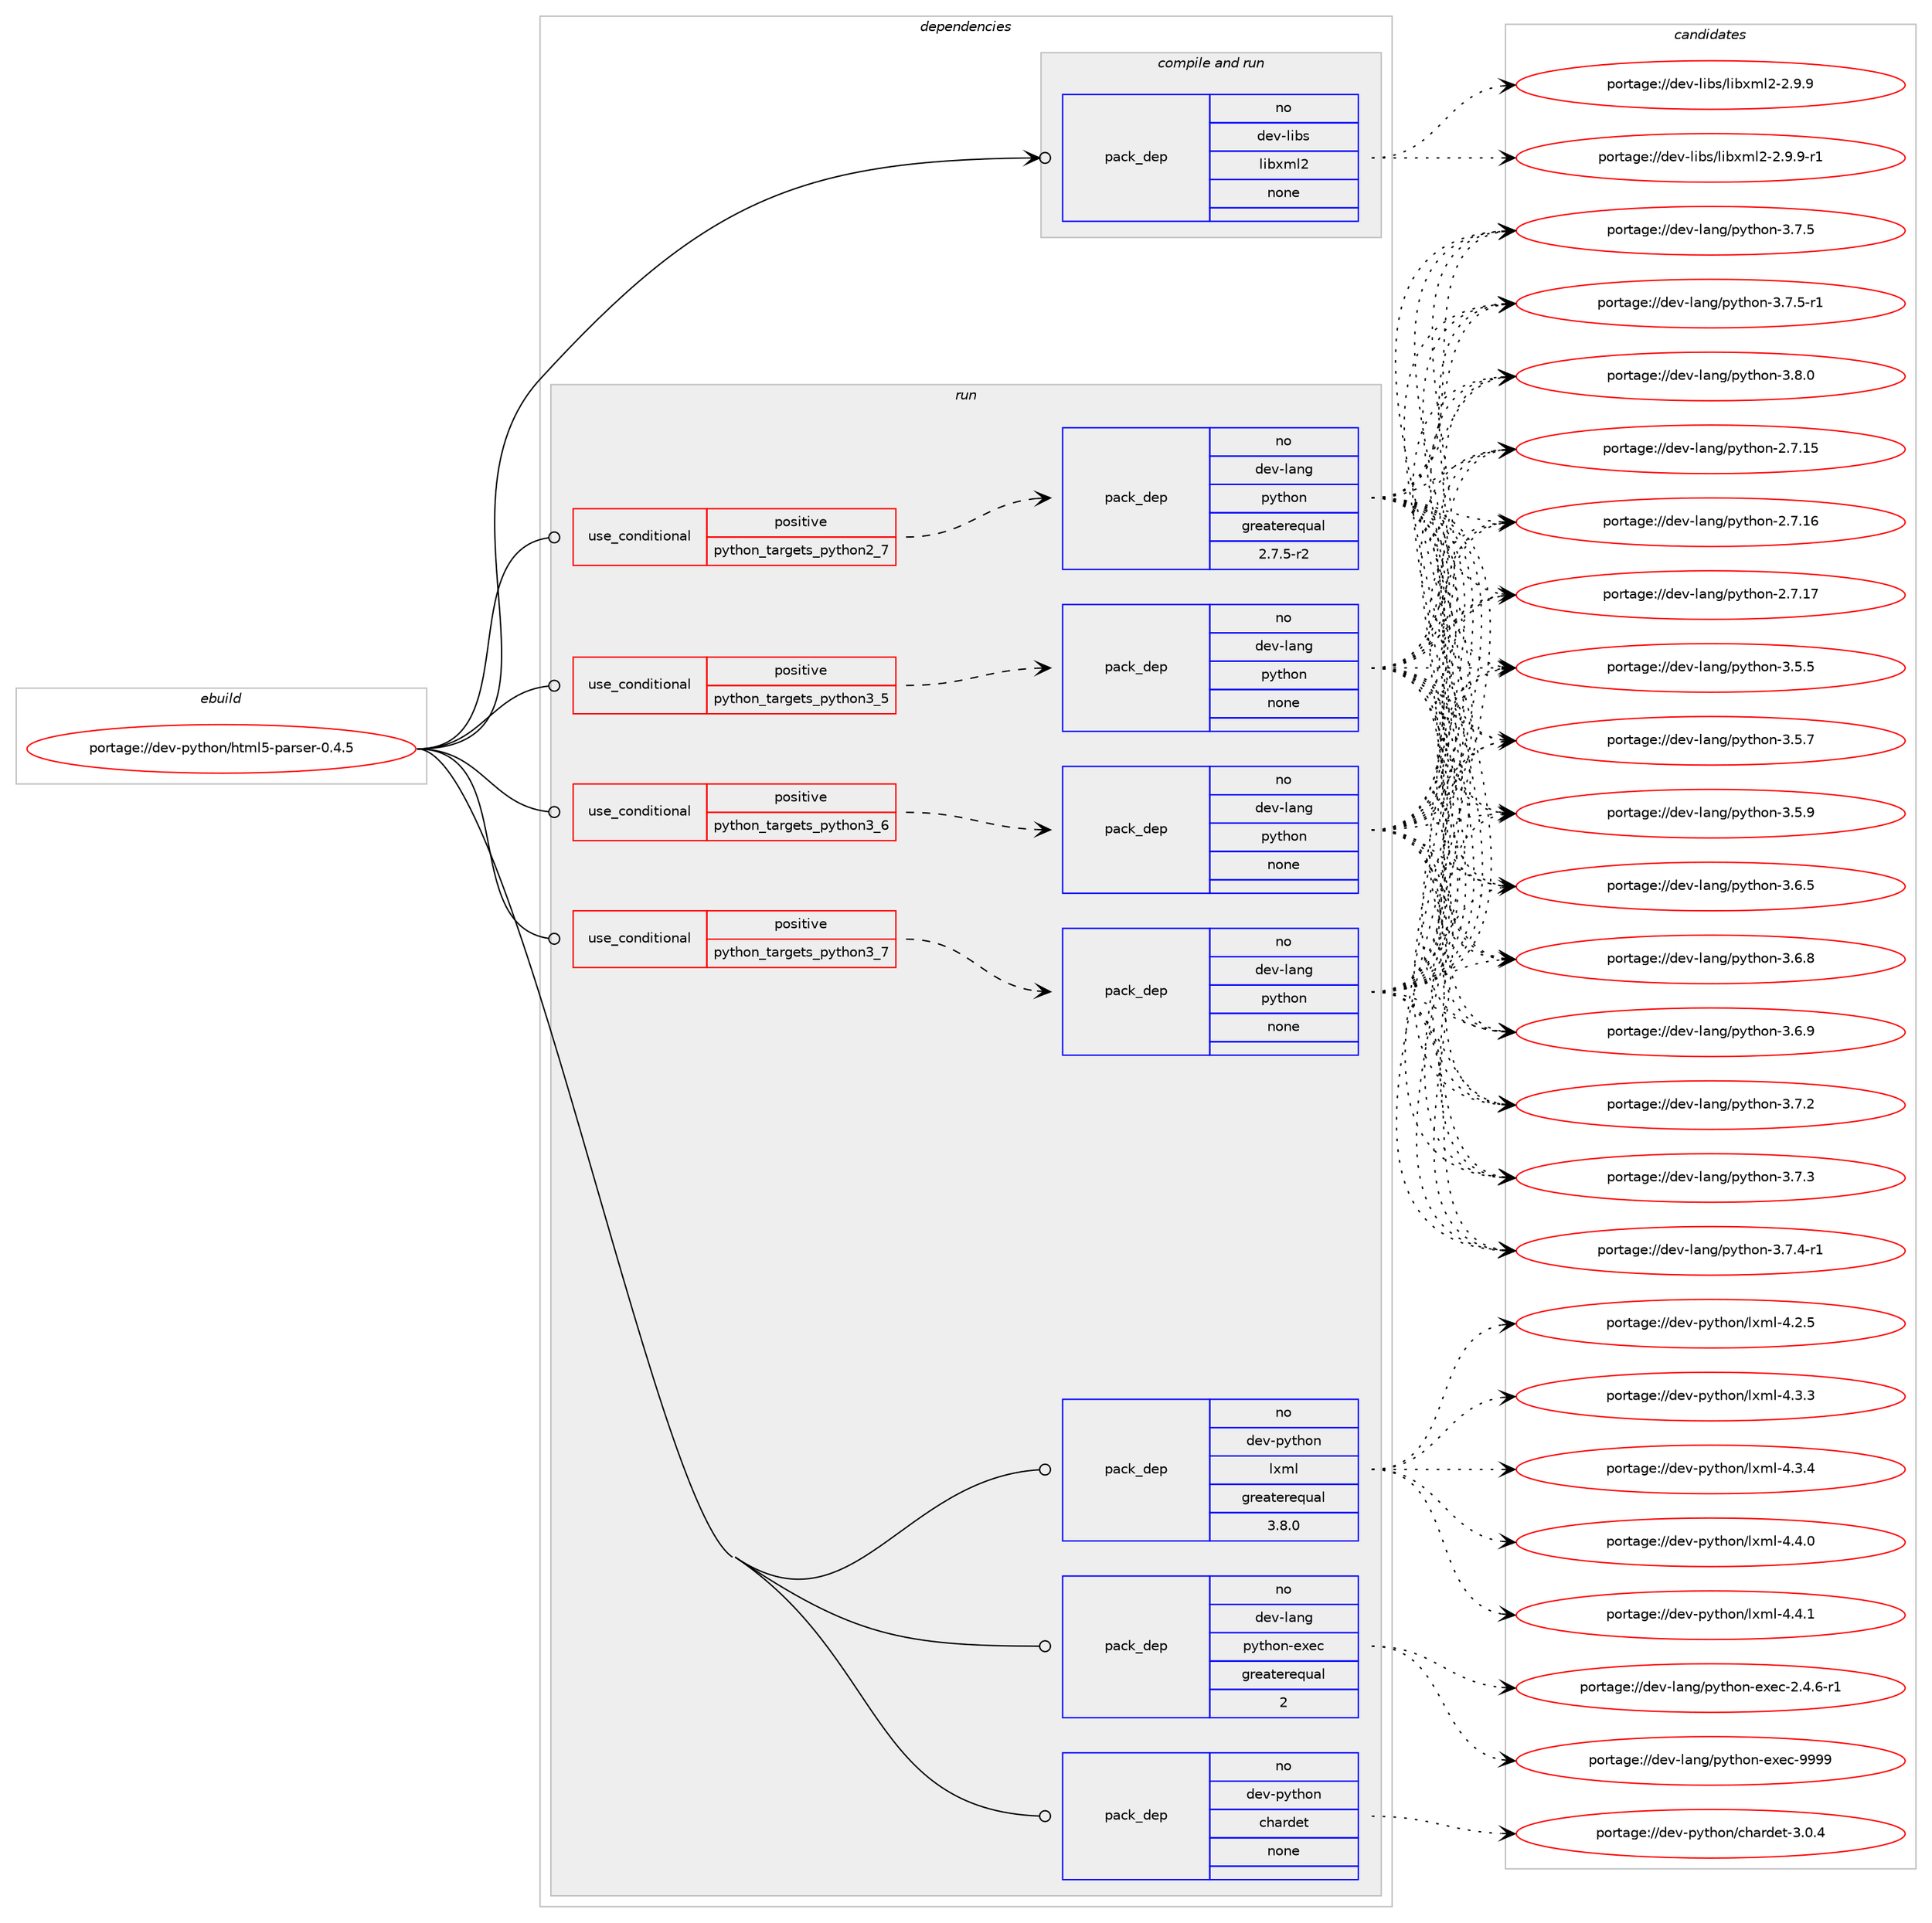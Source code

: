 digraph prolog {

# *************
# Graph options
# *************

newrank=true;
concentrate=true;
compound=true;
graph [rankdir=LR,fontname=Helvetica,fontsize=10,ranksep=1.5];#, ranksep=2.5, nodesep=0.2];
edge  [arrowhead=vee];
node  [fontname=Helvetica,fontsize=10];

# **********
# The ebuild
# **********

subgraph cluster_leftcol {
color=gray;
rank=same;
label=<<i>ebuild</i>>;
id [label="portage://dev-python/html5-parser-0.4.5", color=red, width=4, href="../dev-python/html5-parser-0.4.5.svg"];
}

# ****************
# The dependencies
# ****************

subgraph cluster_midcol {
color=gray;
label=<<i>dependencies</i>>;
subgraph cluster_compile {
fillcolor="#eeeeee";
style=filled;
label=<<i>compile</i>>;
}
subgraph cluster_compileandrun {
fillcolor="#eeeeee";
style=filled;
label=<<i>compile and run</i>>;
subgraph pack110272 {
dependency143363 [label=<<TABLE BORDER="0" CELLBORDER="1" CELLSPACING="0" CELLPADDING="4" WIDTH="220"><TR><TD ROWSPAN="6" CELLPADDING="30">pack_dep</TD></TR><TR><TD WIDTH="110">no</TD></TR><TR><TD>dev-libs</TD></TR><TR><TD>libxml2</TD></TR><TR><TD>none</TD></TR><TR><TD></TD></TR></TABLE>>, shape=none, color=blue];
}
id:e -> dependency143363:w [weight=20,style="solid",arrowhead="odotvee"];
}
subgraph cluster_run {
fillcolor="#eeeeee";
style=filled;
label=<<i>run</i>>;
subgraph cond29769 {
dependency143364 [label=<<TABLE BORDER="0" CELLBORDER="1" CELLSPACING="0" CELLPADDING="4"><TR><TD ROWSPAN="3" CELLPADDING="10">use_conditional</TD></TR><TR><TD>positive</TD></TR><TR><TD>python_targets_python2_7</TD></TR></TABLE>>, shape=none, color=red];
subgraph pack110273 {
dependency143365 [label=<<TABLE BORDER="0" CELLBORDER="1" CELLSPACING="0" CELLPADDING="4" WIDTH="220"><TR><TD ROWSPAN="6" CELLPADDING="30">pack_dep</TD></TR><TR><TD WIDTH="110">no</TD></TR><TR><TD>dev-lang</TD></TR><TR><TD>python</TD></TR><TR><TD>greaterequal</TD></TR><TR><TD>2.7.5-r2</TD></TR></TABLE>>, shape=none, color=blue];
}
dependency143364:e -> dependency143365:w [weight=20,style="dashed",arrowhead="vee"];
}
id:e -> dependency143364:w [weight=20,style="solid",arrowhead="odot"];
subgraph cond29770 {
dependency143366 [label=<<TABLE BORDER="0" CELLBORDER="1" CELLSPACING="0" CELLPADDING="4"><TR><TD ROWSPAN="3" CELLPADDING="10">use_conditional</TD></TR><TR><TD>positive</TD></TR><TR><TD>python_targets_python3_5</TD></TR></TABLE>>, shape=none, color=red];
subgraph pack110274 {
dependency143367 [label=<<TABLE BORDER="0" CELLBORDER="1" CELLSPACING="0" CELLPADDING="4" WIDTH="220"><TR><TD ROWSPAN="6" CELLPADDING="30">pack_dep</TD></TR><TR><TD WIDTH="110">no</TD></TR><TR><TD>dev-lang</TD></TR><TR><TD>python</TD></TR><TR><TD>none</TD></TR><TR><TD></TD></TR></TABLE>>, shape=none, color=blue];
}
dependency143366:e -> dependency143367:w [weight=20,style="dashed",arrowhead="vee"];
}
id:e -> dependency143366:w [weight=20,style="solid",arrowhead="odot"];
subgraph cond29771 {
dependency143368 [label=<<TABLE BORDER="0" CELLBORDER="1" CELLSPACING="0" CELLPADDING="4"><TR><TD ROWSPAN="3" CELLPADDING="10">use_conditional</TD></TR><TR><TD>positive</TD></TR><TR><TD>python_targets_python3_6</TD></TR></TABLE>>, shape=none, color=red];
subgraph pack110275 {
dependency143369 [label=<<TABLE BORDER="0" CELLBORDER="1" CELLSPACING="0" CELLPADDING="4" WIDTH="220"><TR><TD ROWSPAN="6" CELLPADDING="30">pack_dep</TD></TR><TR><TD WIDTH="110">no</TD></TR><TR><TD>dev-lang</TD></TR><TR><TD>python</TD></TR><TR><TD>none</TD></TR><TR><TD></TD></TR></TABLE>>, shape=none, color=blue];
}
dependency143368:e -> dependency143369:w [weight=20,style="dashed",arrowhead="vee"];
}
id:e -> dependency143368:w [weight=20,style="solid",arrowhead="odot"];
subgraph cond29772 {
dependency143370 [label=<<TABLE BORDER="0" CELLBORDER="1" CELLSPACING="0" CELLPADDING="4"><TR><TD ROWSPAN="3" CELLPADDING="10">use_conditional</TD></TR><TR><TD>positive</TD></TR><TR><TD>python_targets_python3_7</TD></TR></TABLE>>, shape=none, color=red];
subgraph pack110276 {
dependency143371 [label=<<TABLE BORDER="0" CELLBORDER="1" CELLSPACING="0" CELLPADDING="4" WIDTH="220"><TR><TD ROWSPAN="6" CELLPADDING="30">pack_dep</TD></TR><TR><TD WIDTH="110">no</TD></TR><TR><TD>dev-lang</TD></TR><TR><TD>python</TD></TR><TR><TD>none</TD></TR><TR><TD></TD></TR></TABLE>>, shape=none, color=blue];
}
dependency143370:e -> dependency143371:w [weight=20,style="dashed",arrowhead="vee"];
}
id:e -> dependency143370:w [weight=20,style="solid",arrowhead="odot"];
subgraph pack110277 {
dependency143372 [label=<<TABLE BORDER="0" CELLBORDER="1" CELLSPACING="0" CELLPADDING="4" WIDTH="220"><TR><TD ROWSPAN="6" CELLPADDING="30">pack_dep</TD></TR><TR><TD WIDTH="110">no</TD></TR><TR><TD>dev-lang</TD></TR><TR><TD>python-exec</TD></TR><TR><TD>greaterequal</TD></TR><TR><TD>2</TD></TR></TABLE>>, shape=none, color=blue];
}
id:e -> dependency143372:w [weight=20,style="solid",arrowhead="odot"];
subgraph pack110278 {
dependency143373 [label=<<TABLE BORDER="0" CELLBORDER="1" CELLSPACING="0" CELLPADDING="4" WIDTH="220"><TR><TD ROWSPAN="6" CELLPADDING="30">pack_dep</TD></TR><TR><TD WIDTH="110">no</TD></TR><TR><TD>dev-python</TD></TR><TR><TD>chardet</TD></TR><TR><TD>none</TD></TR><TR><TD></TD></TR></TABLE>>, shape=none, color=blue];
}
id:e -> dependency143373:w [weight=20,style="solid",arrowhead="odot"];
subgraph pack110279 {
dependency143374 [label=<<TABLE BORDER="0" CELLBORDER="1" CELLSPACING="0" CELLPADDING="4" WIDTH="220"><TR><TD ROWSPAN="6" CELLPADDING="30">pack_dep</TD></TR><TR><TD WIDTH="110">no</TD></TR><TR><TD>dev-python</TD></TR><TR><TD>lxml</TD></TR><TR><TD>greaterequal</TD></TR><TR><TD>3.8.0</TD></TR></TABLE>>, shape=none, color=blue];
}
id:e -> dependency143374:w [weight=20,style="solid",arrowhead="odot"];
}
}

# **************
# The candidates
# **************

subgraph cluster_choices {
rank=same;
color=gray;
label=<<i>candidates</i>>;

subgraph choice110272 {
color=black;
nodesep=1;
choiceportage1001011184510810598115471081059812010910850455046574657 [label="portage://dev-libs/libxml2-2.9.9", color=red, width=4,href="../dev-libs/libxml2-2.9.9.svg"];
choiceportage10010111845108105981154710810598120109108504550465746574511449 [label="portage://dev-libs/libxml2-2.9.9-r1", color=red, width=4,href="../dev-libs/libxml2-2.9.9-r1.svg"];
dependency143363:e -> choiceportage1001011184510810598115471081059812010910850455046574657:w [style=dotted,weight="100"];
dependency143363:e -> choiceportage10010111845108105981154710810598120109108504550465746574511449:w [style=dotted,weight="100"];
}
subgraph choice110273 {
color=black;
nodesep=1;
choiceportage10010111845108971101034711212111610411111045504655464953 [label="portage://dev-lang/python-2.7.15", color=red, width=4,href="../dev-lang/python-2.7.15.svg"];
choiceportage10010111845108971101034711212111610411111045504655464954 [label="portage://dev-lang/python-2.7.16", color=red, width=4,href="../dev-lang/python-2.7.16.svg"];
choiceportage10010111845108971101034711212111610411111045504655464955 [label="portage://dev-lang/python-2.7.17", color=red, width=4,href="../dev-lang/python-2.7.17.svg"];
choiceportage100101118451089711010347112121116104111110455146534653 [label="portage://dev-lang/python-3.5.5", color=red, width=4,href="../dev-lang/python-3.5.5.svg"];
choiceportage100101118451089711010347112121116104111110455146534655 [label="portage://dev-lang/python-3.5.7", color=red, width=4,href="../dev-lang/python-3.5.7.svg"];
choiceportage100101118451089711010347112121116104111110455146534657 [label="portage://dev-lang/python-3.5.9", color=red, width=4,href="../dev-lang/python-3.5.9.svg"];
choiceportage100101118451089711010347112121116104111110455146544653 [label="portage://dev-lang/python-3.6.5", color=red, width=4,href="../dev-lang/python-3.6.5.svg"];
choiceportage100101118451089711010347112121116104111110455146544656 [label="portage://dev-lang/python-3.6.8", color=red, width=4,href="../dev-lang/python-3.6.8.svg"];
choiceportage100101118451089711010347112121116104111110455146544657 [label="portage://dev-lang/python-3.6.9", color=red, width=4,href="../dev-lang/python-3.6.9.svg"];
choiceportage100101118451089711010347112121116104111110455146554650 [label="portage://dev-lang/python-3.7.2", color=red, width=4,href="../dev-lang/python-3.7.2.svg"];
choiceportage100101118451089711010347112121116104111110455146554651 [label="portage://dev-lang/python-3.7.3", color=red, width=4,href="../dev-lang/python-3.7.3.svg"];
choiceportage1001011184510897110103471121211161041111104551465546524511449 [label="portage://dev-lang/python-3.7.4-r1", color=red, width=4,href="../dev-lang/python-3.7.4-r1.svg"];
choiceportage100101118451089711010347112121116104111110455146554653 [label="portage://dev-lang/python-3.7.5", color=red, width=4,href="../dev-lang/python-3.7.5.svg"];
choiceportage1001011184510897110103471121211161041111104551465546534511449 [label="portage://dev-lang/python-3.7.5-r1", color=red, width=4,href="../dev-lang/python-3.7.5-r1.svg"];
choiceportage100101118451089711010347112121116104111110455146564648 [label="portage://dev-lang/python-3.8.0", color=red, width=4,href="../dev-lang/python-3.8.0.svg"];
dependency143365:e -> choiceportage10010111845108971101034711212111610411111045504655464953:w [style=dotted,weight="100"];
dependency143365:e -> choiceportage10010111845108971101034711212111610411111045504655464954:w [style=dotted,weight="100"];
dependency143365:e -> choiceportage10010111845108971101034711212111610411111045504655464955:w [style=dotted,weight="100"];
dependency143365:e -> choiceportage100101118451089711010347112121116104111110455146534653:w [style=dotted,weight="100"];
dependency143365:e -> choiceportage100101118451089711010347112121116104111110455146534655:w [style=dotted,weight="100"];
dependency143365:e -> choiceportage100101118451089711010347112121116104111110455146534657:w [style=dotted,weight="100"];
dependency143365:e -> choiceportage100101118451089711010347112121116104111110455146544653:w [style=dotted,weight="100"];
dependency143365:e -> choiceportage100101118451089711010347112121116104111110455146544656:w [style=dotted,weight="100"];
dependency143365:e -> choiceportage100101118451089711010347112121116104111110455146544657:w [style=dotted,weight="100"];
dependency143365:e -> choiceportage100101118451089711010347112121116104111110455146554650:w [style=dotted,weight="100"];
dependency143365:e -> choiceportage100101118451089711010347112121116104111110455146554651:w [style=dotted,weight="100"];
dependency143365:e -> choiceportage1001011184510897110103471121211161041111104551465546524511449:w [style=dotted,weight="100"];
dependency143365:e -> choiceportage100101118451089711010347112121116104111110455146554653:w [style=dotted,weight="100"];
dependency143365:e -> choiceportage1001011184510897110103471121211161041111104551465546534511449:w [style=dotted,weight="100"];
dependency143365:e -> choiceportage100101118451089711010347112121116104111110455146564648:w [style=dotted,weight="100"];
}
subgraph choice110274 {
color=black;
nodesep=1;
choiceportage10010111845108971101034711212111610411111045504655464953 [label="portage://dev-lang/python-2.7.15", color=red, width=4,href="../dev-lang/python-2.7.15.svg"];
choiceportage10010111845108971101034711212111610411111045504655464954 [label="portage://dev-lang/python-2.7.16", color=red, width=4,href="../dev-lang/python-2.7.16.svg"];
choiceportage10010111845108971101034711212111610411111045504655464955 [label="portage://dev-lang/python-2.7.17", color=red, width=4,href="../dev-lang/python-2.7.17.svg"];
choiceportage100101118451089711010347112121116104111110455146534653 [label="portage://dev-lang/python-3.5.5", color=red, width=4,href="../dev-lang/python-3.5.5.svg"];
choiceportage100101118451089711010347112121116104111110455146534655 [label="portage://dev-lang/python-3.5.7", color=red, width=4,href="../dev-lang/python-3.5.7.svg"];
choiceportage100101118451089711010347112121116104111110455146534657 [label="portage://dev-lang/python-3.5.9", color=red, width=4,href="../dev-lang/python-3.5.9.svg"];
choiceportage100101118451089711010347112121116104111110455146544653 [label="portage://dev-lang/python-3.6.5", color=red, width=4,href="../dev-lang/python-3.6.5.svg"];
choiceportage100101118451089711010347112121116104111110455146544656 [label="portage://dev-lang/python-3.6.8", color=red, width=4,href="../dev-lang/python-3.6.8.svg"];
choiceportage100101118451089711010347112121116104111110455146544657 [label="portage://dev-lang/python-3.6.9", color=red, width=4,href="../dev-lang/python-3.6.9.svg"];
choiceportage100101118451089711010347112121116104111110455146554650 [label="portage://dev-lang/python-3.7.2", color=red, width=4,href="../dev-lang/python-3.7.2.svg"];
choiceportage100101118451089711010347112121116104111110455146554651 [label="portage://dev-lang/python-3.7.3", color=red, width=4,href="../dev-lang/python-3.7.3.svg"];
choiceportage1001011184510897110103471121211161041111104551465546524511449 [label="portage://dev-lang/python-3.7.4-r1", color=red, width=4,href="../dev-lang/python-3.7.4-r1.svg"];
choiceportage100101118451089711010347112121116104111110455146554653 [label="portage://dev-lang/python-3.7.5", color=red, width=4,href="../dev-lang/python-3.7.5.svg"];
choiceportage1001011184510897110103471121211161041111104551465546534511449 [label="portage://dev-lang/python-3.7.5-r1", color=red, width=4,href="../dev-lang/python-3.7.5-r1.svg"];
choiceportage100101118451089711010347112121116104111110455146564648 [label="portage://dev-lang/python-3.8.0", color=red, width=4,href="../dev-lang/python-3.8.0.svg"];
dependency143367:e -> choiceportage10010111845108971101034711212111610411111045504655464953:w [style=dotted,weight="100"];
dependency143367:e -> choiceportage10010111845108971101034711212111610411111045504655464954:w [style=dotted,weight="100"];
dependency143367:e -> choiceportage10010111845108971101034711212111610411111045504655464955:w [style=dotted,weight="100"];
dependency143367:e -> choiceportage100101118451089711010347112121116104111110455146534653:w [style=dotted,weight="100"];
dependency143367:e -> choiceportage100101118451089711010347112121116104111110455146534655:w [style=dotted,weight="100"];
dependency143367:e -> choiceportage100101118451089711010347112121116104111110455146534657:w [style=dotted,weight="100"];
dependency143367:e -> choiceportage100101118451089711010347112121116104111110455146544653:w [style=dotted,weight="100"];
dependency143367:e -> choiceportage100101118451089711010347112121116104111110455146544656:w [style=dotted,weight="100"];
dependency143367:e -> choiceportage100101118451089711010347112121116104111110455146544657:w [style=dotted,weight="100"];
dependency143367:e -> choiceportage100101118451089711010347112121116104111110455146554650:w [style=dotted,weight="100"];
dependency143367:e -> choiceportage100101118451089711010347112121116104111110455146554651:w [style=dotted,weight="100"];
dependency143367:e -> choiceportage1001011184510897110103471121211161041111104551465546524511449:w [style=dotted,weight="100"];
dependency143367:e -> choiceportage100101118451089711010347112121116104111110455146554653:w [style=dotted,weight="100"];
dependency143367:e -> choiceportage1001011184510897110103471121211161041111104551465546534511449:w [style=dotted,weight="100"];
dependency143367:e -> choiceportage100101118451089711010347112121116104111110455146564648:w [style=dotted,weight="100"];
}
subgraph choice110275 {
color=black;
nodesep=1;
choiceportage10010111845108971101034711212111610411111045504655464953 [label="portage://dev-lang/python-2.7.15", color=red, width=4,href="../dev-lang/python-2.7.15.svg"];
choiceportage10010111845108971101034711212111610411111045504655464954 [label="portage://dev-lang/python-2.7.16", color=red, width=4,href="../dev-lang/python-2.7.16.svg"];
choiceportage10010111845108971101034711212111610411111045504655464955 [label="portage://dev-lang/python-2.7.17", color=red, width=4,href="../dev-lang/python-2.7.17.svg"];
choiceportage100101118451089711010347112121116104111110455146534653 [label="portage://dev-lang/python-3.5.5", color=red, width=4,href="../dev-lang/python-3.5.5.svg"];
choiceportage100101118451089711010347112121116104111110455146534655 [label="portage://dev-lang/python-3.5.7", color=red, width=4,href="../dev-lang/python-3.5.7.svg"];
choiceportage100101118451089711010347112121116104111110455146534657 [label="portage://dev-lang/python-3.5.9", color=red, width=4,href="../dev-lang/python-3.5.9.svg"];
choiceportage100101118451089711010347112121116104111110455146544653 [label="portage://dev-lang/python-3.6.5", color=red, width=4,href="../dev-lang/python-3.6.5.svg"];
choiceportage100101118451089711010347112121116104111110455146544656 [label="portage://dev-lang/python-3.6.8", color=red, width=4,href="../dev-lang/python-3.6.8.svg"];
choiceportage100101118451089711010347112121116104111110455146544657 [label="portage://dev-lang/python-3.6.9", color=red, width=4,href="../dev-lang/python-3.6.9.svg"];
choiceportage100101118451089711010347112121116104111110455146554650 [label="portage://dev-lang/python-3.7.2", color=red, width=4,href="../dev-lang/python-3.7.2.svg"];
choiceportage100101118451089711010347112121116104111110455146554651 [label="portage://dev-lang/python-3.7.3", color=red, width=4,href="../dev-lang/python-3.7.3.svg"];
choiceportage1001011184510897110103471121211161041111104551465546524511449 [label="portage://dev-lang/python-3.7.4-r1", color=red, width=4,href="../dev-lang/python-3.7.4-r1.svg"];
choiceportage100101118451089711010347112121116104111110455146554653 [label="portage://dev-lang/python-3.7.5", color=red, width=4,href="../dev-lang/python-3.7.5.svg"];
choiceportage1001011184510897110103471121211161041111104551465546534511449 [label="portage://dev-lang/python-3.7.5-r1", color=red, width=4,href="../dev-lang/python-3.7.5-r1.svg"];
choiceportage100101118451089711010347112121116104111110455146564648 [label="portage://dev-lang/python-3.8.0", color=red, width=4,href="../dev-lang/python-3.8.0.svg"];
dependency143369:e -> choiceportage10010111845108971101034711212111610411111045504655464953:w [style=dotted,weight="100"];
dependency143369:e -> choiceportage10010111845108971101034711212111610411111045504655464954:w [style=dotted,weight="100"];
dependency143369:e -> choiceportage10010111845108971101034711212111610411111045504655464955:w [style=dotted,weight="100"];
dependency143369:e -> choiceportage100101118451089711010347112121116104111110455146534653:w [style=dotted,weight="100"];
dependency143369:e -> choiceportage100101118451089711010347112121116104111110455146534655:w [style=dotted,weight="100"];
dependency143369:e -> choiceportage100101118451089711010347112121116104111110455146534657:w [style=dotted,weight="100"];
dependency143369:e -> choiceportage100101118451089711010347112121116104111110455146544653:w [style=dotted,weight="100"];
dependency143369:e -> choiceportage100101118451089711010347112121116104111110455146544656:w [style=dotted,weight="100"];
dependency143369:e -> choiceportage100101118451089711010347112121116104111110455146544657:w [style=dotted,weight="100"];
dependency143369:e -> choiceportage100101118451089711010347112121116104111110455146554650:w [style=dotted,weight="100"];
dependency143369:e -> choiceportage100101118451089711010347112121116104111110455146554651:w [style=dotted,weight="100"];
dependency143369:e -> choiceportage1001011184510897110103471121211161041111104551465546524511449:w [style=dotted,weight="100"];
dependency143369:e -> choiceportage100101118451089711010347112121116104111110455146554653:w [style=dotted,weight="100"];
dependency143369:e -> choiceportage1001011184510897110103471121211161041111104551465546534511449:w [style=dotted,weight="100"];
dependency143369:e -> choiceportage100101118451089711010347112121116104111110455146564648:w [style=dotted,weight="100"];
}
subgraph choice110276 {
color=black;
nodesep=1;
choiceportage10010111845108971101034711212111610411111045504655464953 [label="portage://dev-lang/python-2.7.15", color=red, width=4,href="../dev-lang/python-2.7.15.svg"];
choiceportage10010111845108971101034711212111610411111045504655464954 [label="portage://dev-lang/python-2.7.16", color=red, width=4,href="../dev-lang/python-2.7.16.svg"];
choiceportage10010111845108971101034711212111610411111045504655464955 [label="portage://dev-lang/python-2.7.17", color=red, width=4,href="../dev-lang/python-2.7.17.svg"];
choiceportage100101118451089711010347112121116104111110455146534653 [label="portage://dev-lang/python-3.5.5", color=red, width=4,href="../dev-lang/python-3.5.5.svg"];
choiceportage100101118451089711010347112121116104111110455146534655 [label="portage://dev-lang/python-3.5.7", color=red, width=4,href="../dev-lang/python-3.5.7.svg"];
choiceportage100101118451089711010347112121116104111110455146534657 [label="portage://dev-lang/python-3.5.9", color=red, width=4,href="../dev-lang/python-3.5.9.svg"];
choiceportage100101118451089711010347112121116104111110455146544653 [label="portage://dev-lang/python-3.6.5", color=red, width=4,href="../dev-lang/python-3.6.5.svg"];
choiceportage100101118451089711010347112121116104111110455146544656 [label="portage://dev-lang/python-3.6.8", color=red, width=4,href="../dev-lang/python-3.6.8.svg"];
choiceportage100101118451089711010347112121116104111110455146544657 [label="portage://dev-lang/python-3.6.9", color=red, width=4,href="../dev-lang/python-3.6.9.svg"];
choiceportage100101118451089711010347112121116104111110455146554650 [label="portage://dev-lang/python-3.7.2", color=red, width=4,href="../dev-lang/python-3.7.2.svg"];
choiceportage100101118451089711010347112121116104111110455146554651 [label="portage://dev-lang/python-3.7.3", color=red, width=4,href="../dev-lang/python-3.7.3.svg"];
choiceportage1001011184510897110103471121211161041111104551465546524511449 [label="portage://dev-lang/python-3.7.4-r1", color=red, width=4,href="../dev-lang/python-3.7.4-r1.svg"];
choiceportage100101118451089711010347112121116104111110455146554653 [label="portage://dev-lang/python-3.7.5", color=red, width=4,href="../dev-lang/python-3.7.5.svg"];
choiceportage1001011184510897110103471121211161041111104551465546534511449 [label="portage://dev-lang/python-3.7.5-r1", color=red, width=4,href="../dev-lang/python-3.7.5-r1.svg"];
choiceportage100101118451089711010347112121116104111110455146564648 [label="portage://dev-lang/python-3.8.0", color=red, width=4,href="../dev-lang/python-3.8.0.svg"];
dependency143371:e -> choiceportage10010111845108971101034711212111610411111045504655464953:w [style=dotted,weight="100"];
dependency143371:e -> choiceportage10010111845108971101034711212111610411111045504655464954:w [style=dotted,weight="100"];
dependency143371:e -> choiceportage10010111845108971101034711212111610411111045504655464955:w [style=dotted,weight="100"];
dependency143371:e -> choiceportage100101118451089711010347112121116104111110455146534653:w [style=dotted,weight="100"];
dependency143371:e -> choiceportage100101118451089711010347112121116104111110455146534655:w [style=dotted,weight="100"];
dependency143371:e -> choiceportage100101118451089711010347112121116104111110455146534657:w [style=dotted,weight="100"];
dependency143371:e -> choiceportage100101118451089711010347112121116104111110455146544653:w [style=dotted,weight="100"];
dependency143371:e -> choiceportage100101118451089711010347112121116104111110455146544656:w [style=dotted,weight="100"];
dependency143371:e -> choiceportage100101118451089711010347112121116104111110455146544657:w [style=dotted,weight="100"];
dependency143371:e -> choiceportage100101118451089711010347112121116104111110455146554650:w [style=dotted,weight="100"];
dependency143371:e -> choiceportage100101118451089711010347112121116104111110455146554651:w [style=dotted,weight="100"];
dependency143371:e -> choiceportage1001011184510897110103471121211161041111104551465546524511449:w [style=dotted,weight="100"];
dependency143371:e -> choiceportage100101118451089711010347112121116104111110455146554653:w [style=dotted,weight="100"];
dependency143371:e -> choiceportage1001011184510897110103471121211161041111104551465546534511449:w [style=dotted,weight="100"];
dependency143371:e -> choiceportage100101118451089711010347112121116104111110455146564648:w [style=dotted,weight="100"];
}
subgraph choice110277 {
color=black;
nodesep=1;
choiceportage10010111845108971101034711212111610411111045101120101994550465246544511449 [label="portage://dev-lang/python-exec-2.4.6-r1", color=red, width=4,href="../dev-lang/python-exec-2.4.6-r1.svg"];
choiceportage10010111845108971101034711212111610411111045101120101994557575757 [label="portage://dev-lang/python-exec-9999", color=red, width=4,href="../dev-lang/python-exec-9999.svg"];
dependency143372:e -> choiceportage10010111845108971101034711212111610411111045101120101994550465246544511449:w [style=dotted,weight="100"];
dependency143372:e -> choiceportage10010111845108971101034711212111610411111045101120101994557575757:w [style=dotted,weight="100"];
}
subgraph choice110278 {
color=black;
nodesep=1;
choiceportage10010111845112121116104111110479910497114100101116455146484652 [label="portage://dev-python/chardet-3.0.4", color=red, width=4,href="../dev-python/chardet-3.0.4.svg"];
dependency143373:e -> choiceportage10010111845112121116104111110479910497114100101116455146484652:w [style=dotted,weight="100"];
}
subgraph choice110279 {
color=black;
nodesep=1;
choiceportage1001011184511212111610411111047108120109108455246504653 [label="portage://dev-python/lxml-4.2.5", color=red, width=4,href="../dev-python/lxml-4.2.5.svg"];
choiceportage1001011184511212111610411111047108120109108455246514651 [label="portage://dev-python/lxml-4.3.3", color=red, width=4,href="../dev-python/lxml-4.3.3.svg"];
choiceportage1001011184511212111610411111047108120109108455246514652 [label="portage://dev-python/lxml-4.3.4", color=red, width=4,href="../dev-python/lxml-4.3.4.svg"];
choiceportage1001011184511212111610411111047108120109108455246524648 [label="portage://dev-python/lxml-4.4.0", color=red, width=4,href="../dev-python/lxml-4.4.0.svg"];
choiceportage1001011184511212111610411111047108120109108455246524649 [label="portage://dev-python/lxml-4.4.1", color=red, width=4,href="../dev-python/lxml-4.4.1.svg"];
dependency143374:e -> choiceportage1001011184511212111610411111047108120109108455246504653:w [style=dotted,weight="100"];
dependency143374:e -> choiceportage1001011184511212111610411111047108120109108455246514651:w [style=dotted,weight="100"];
dependency143374:e -> choiceportage1001011184511212111610411111047108120109108455246514652:w [style=dotted,weight="100"];
dependency143374:e -> choiceportage1001011184511212111610411111047108120109108455246524648:w [style=dotted,weight="100"];
dependency143374:e -> choiceportage1001011184511212111610411111047108120109108455246524649:w [style=dotted,weight="100"];
}
}

}
